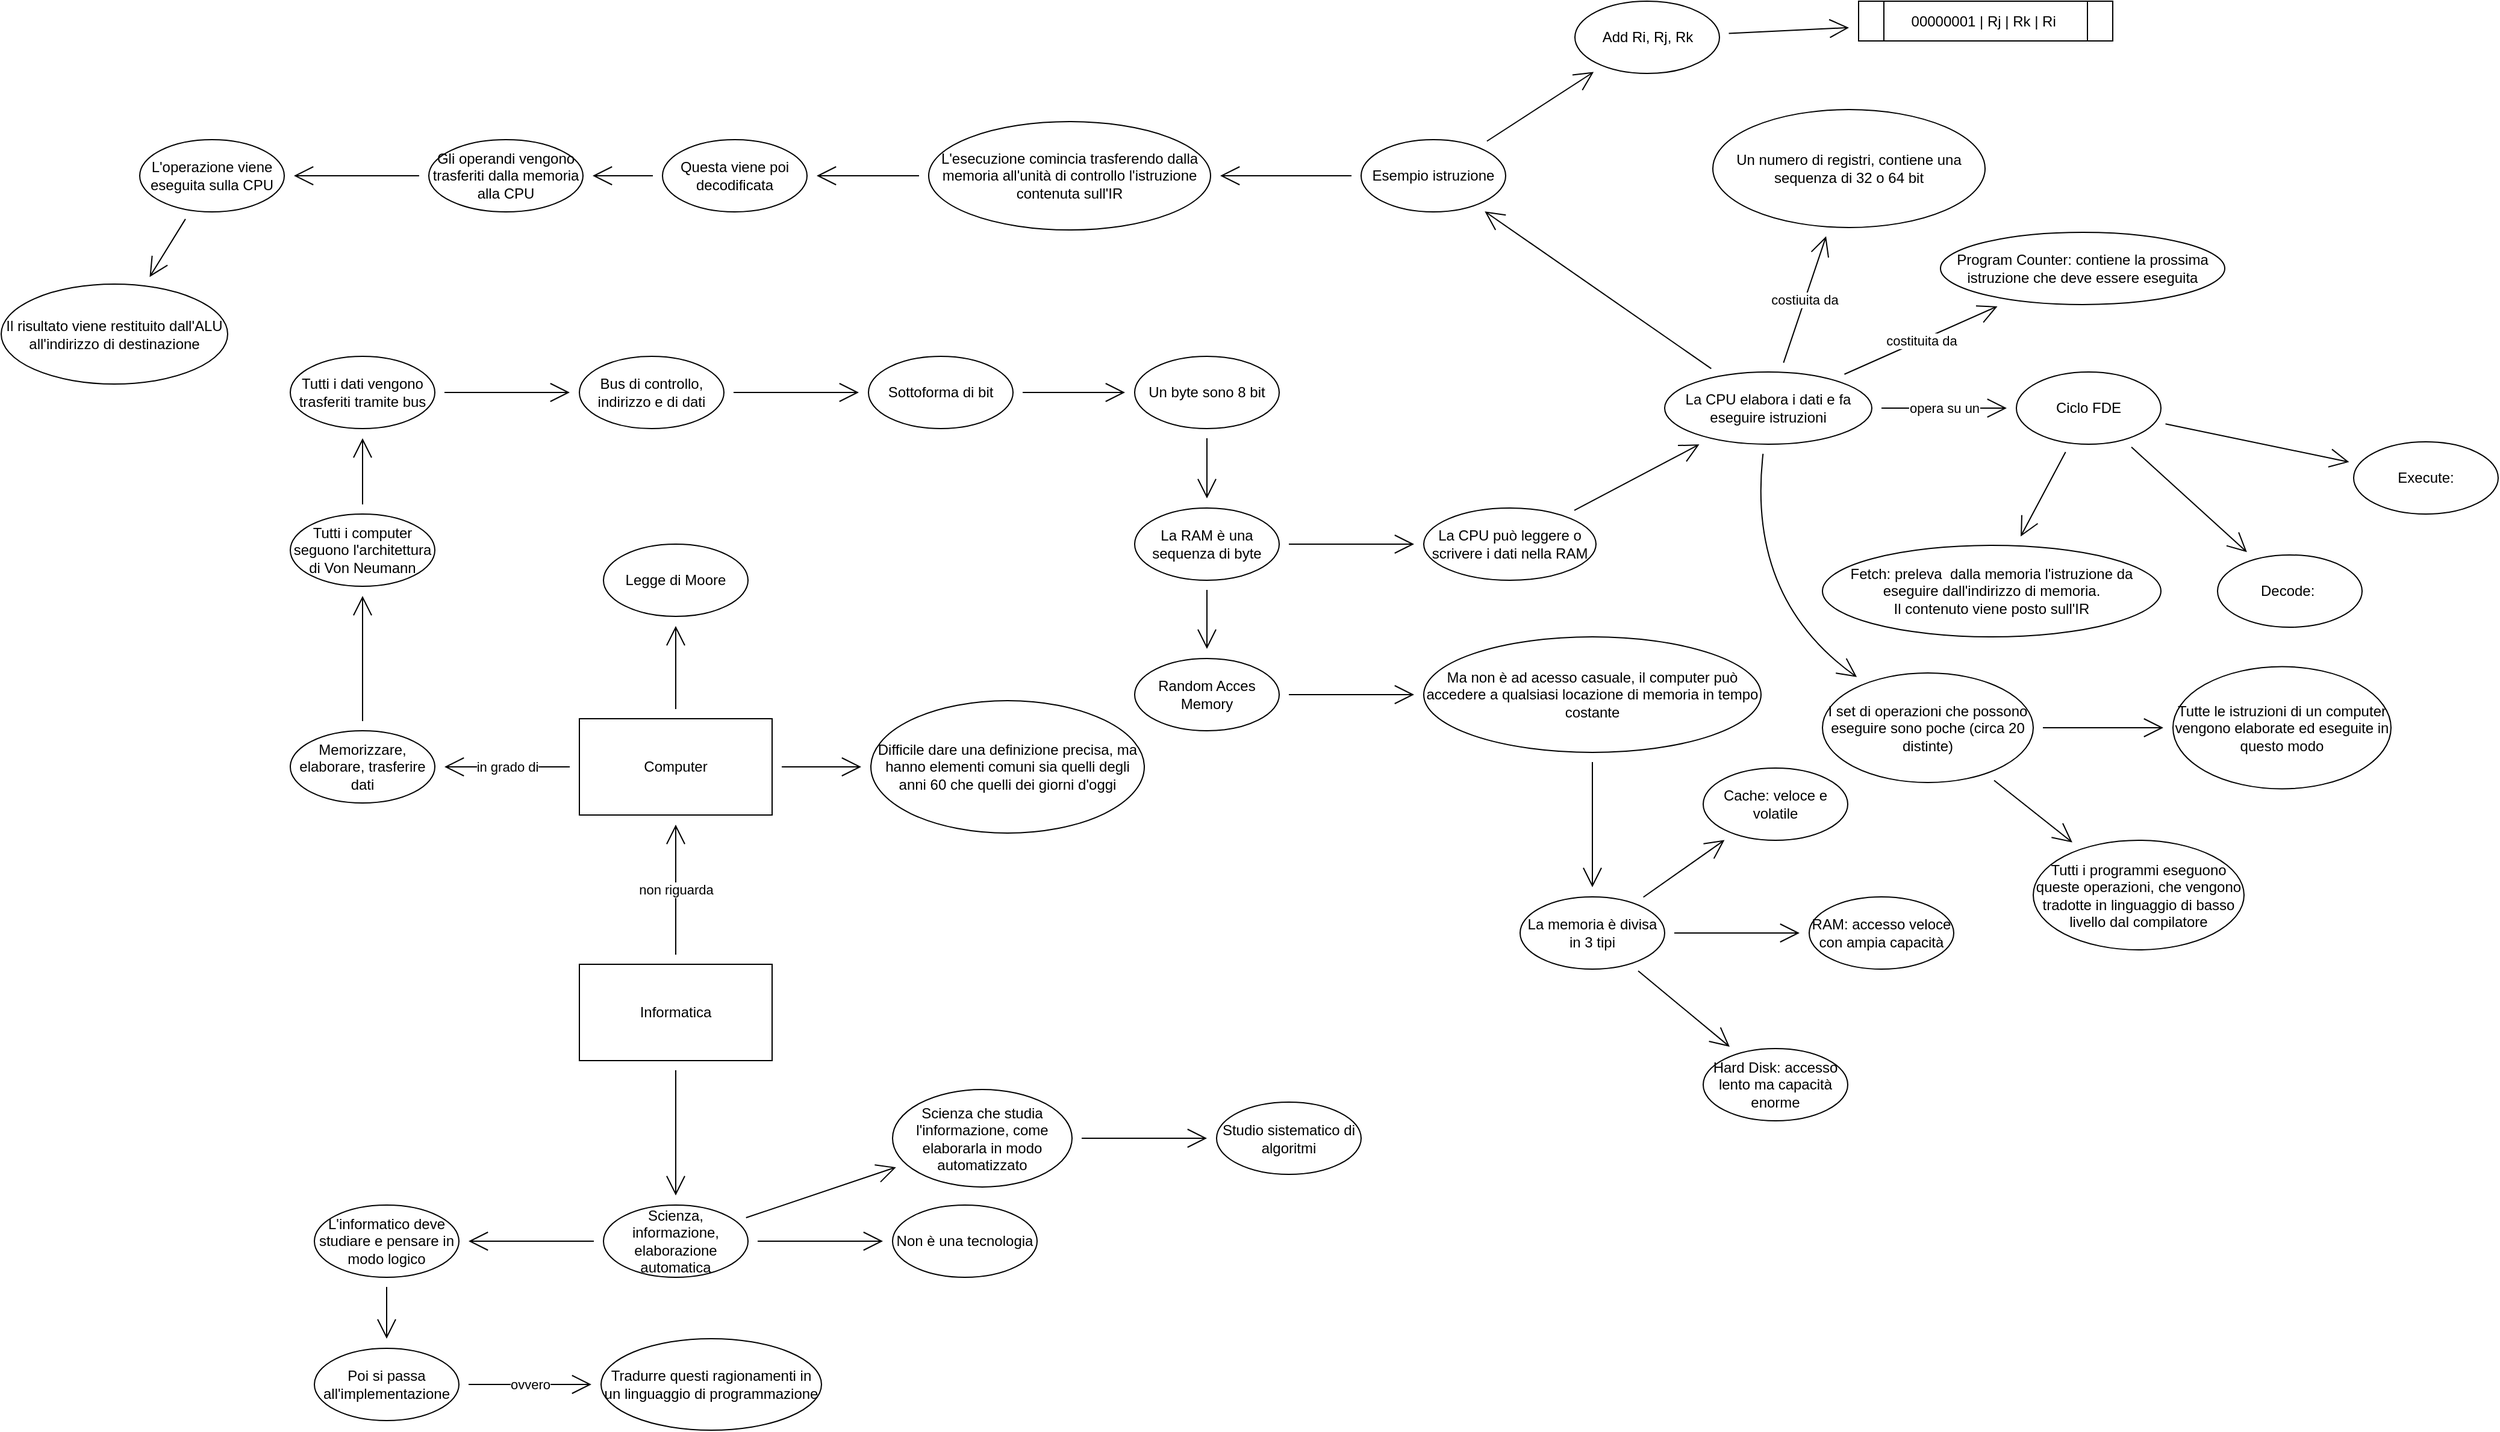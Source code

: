 <mxfile version="20.3.0" type="device" pages="2"><diagram id="AUMriR2R9uj-vK0On1Da" name="Basi dell'informatica"><mxGraphModel dx="1646" dy="1416" grid="0" gridSize="10" guides="1" tooltips="1" connect="1" arrows="1" fold="1" page="0" pageScale="1" pageWidth="827" pageHeight="1169" math="0" shadow="0"><root><mxCell id="0"/><mxCell id="1" parent="0"/><mxCell id="Qyqp8iZi6huQtH6q3xsp-3" value="" style="edgeStyle=none;curved=1;rounded=0;orthogonalLoop=1;jettySize=auto;html=1;endArrow=open;startSize=14;endSize=14;sourcePerimeterSpacing=8;targetPerimeterSpacing=8;" parent="1" source="Qyqp8iZi6huQtH6q3xsp-1" target="Qyqp8iZi6huQtH6q3xsp-2" edge="1"><mxGeometry relative="1" as="geometry"/></mxCell><mxCell id="Qyqp8iZi6huQtH6q3xsp-17" value="non riguarda" style="edgeStyle=none;curved=1;rounded=0;orthogonalLoop=1;jettySize=auto;html=1;endArrow=open;startSize=14;endSize=14;sourcePerimeterSpacing=8;targetPerimeterSpacing=8;" parent="1" source="Qyqp8iZi6huQtH6q3xsp-1" target="Qyqp8iZi6huQtH6q3xsp-12" edge="1"><mxGeometry relative="1" as="geometry"/></mxCell><mxCell id="Qyqp8iZi6huQtH6q3xsp-1" value="Informatica" style="rounded=0;whiteSpace=wrap;html=1;hachureGap=4;" parent="1" vertex="1"><mxGeometry x="110" y="219" width="160" height="80" as="geometry"/></mxCell><mxCell id="Qyqp8iZi6huQtH6q3xsp-5" value="" style="edgeStyle=none;curved=1;rounded=0;orthogonalLoop=1;jettySize=auto;html=1;endArrow=open;startSize=14;endSize=14;sourcePerimeterSpacing=8;targetPerimeterSpacing=8;" parent="1" source="Qyqp8iZi6huQtH6q3xsp-2" target="Qyqp8iZi6huQtH6q3xsp-4" edge="1"><mxGeometry relative="1" as="geometry"/></mxCell><mxCell id="Qyqp8iZi6huQtH6q3xsp-7" value="" style="edgeStyle=none;curved=1;rounded=0;orthogonalLoop=1;jettySize=auto;html=1;endArrow=open;startSize=14;endSize=14;sourcePerimeterSpacing=8;targetPerimeterSpacing=8;" parent="1" source="Qyqp8iZi6huQtH6q3xsp-2" target="Qyqp8iZi6huQtH6q3xsp-6" edge="1"><mxGeometry relative="1" as="geometry"/></mxCell><mxCell id="Qyqp8iZi6huQtH6q3xsp-19" value="" style="edgeStyle=none;curved=1;rounded=0;orthogonalLoop=1;jettySize=auto;html=1;endArrow=open;startSize=14;endSize=14;sourcePerimeterSpacing=8;targetPerimeterSpacing=8;" parent="1" source="Qyqp8iZi6huQtH6q3xsp-2" target="Qyqp8iZi6huQtH6q3xsp-18" edge="1"><mxGeometry relative="1" as="geometry"/></mxCell><mxCell id="Qyqp8iZi6huQtH6q3xsp-2" value="Scienza, informazione, elaborazione automatica" style="ellipse;whiteSpace=wrap;html=1;hachureGap=4;" parent="1" vertex="1"><mxGeometry x="130" y="419" width="120" height="60" as="geometry"/></mxCell><mxCell id="Qyqp8iZi6huQtH6q3xsp-4" value="Non è una tecnologia" style="ellipse;whiteSpace=wrap;html=1;hachureGap=4;" parent="1" vertex="1"><mxGeometry x="370" y="419" width="120" height="60" as="geometry"/></mxCell><mxCell id="Qyqp8iZi6huQtH6q3xsp-9" value="" style="edgeStyle=none;curved=1;rounded=0;orthogonalLoop=1;jettySize=auto;html=1;endArrow=open;startSize=14;endSize=14;sourcePerimeterSpacing=8;targetPerimeterSpacing=8;" parent="1" source="Qyqp8iZi6huQtH6q3xsp-6" target="Qyqp8iZi6huQtH6q3xsp-8" edge="1"><mxGeometry relative="1" as="geometry"/></mxCell><mxCell id="Qyqp8iZi6huQtH6q3xsp-6" value="Scienza che studia l'informazione, come elaborarla in modo automatizzato" style="ellipse;whiteSpace=wrap;html=1;hachureGap=4;" parent="1" vertex="1"><mxGeometry x="370" y="323" width="149" height="81" as="geometry"/></mxCell><mxCell id="Qyqp8iZi6huQtH6q3xsp-8" value="Studio sistematico di algoritmi" style="ellipse;whiteSpace=wrap;html=1;hachureGap=4;" parent="1" vertex="1"><mxGeometry x="639" y="333.5" width="120" height="60" as="geometry"/></mxCell><mxCell id="Qyqp8iZi6huQtH6q3xsp-14" value="" style="edgeStyle=none;curved=1;rounded=0;orthogonalLoop=1;jettySize=auto;html=1;endArrow=open;startSize=14;endSize=14;sourcePerimeterSpacing=8;targetPerimeterSpacing=8;" parent="1" source="Qyqp8iZi6huQtH6q3xsp-12" target="Qyqp8iZi6huQtH6q3xsp-13" edge="1"><mxGeometry relative="1" as="geometry"/></mxCell><mxCell id="Qyqp8iZi6huQtH6q3xsp-16" value="" style="edgeStyle=none;curved=1;rounded=0;orthogonalLoop=1;jettySize=auto;html=1;endArrow=open;startSize=14;endSize=14;sourcePerimeterSpacing=8;targetPerimeterSpacing=8;" parent="1" source="Qyqp8iZi6huQtH6q3xsp-12" target="Qyqp8iZi6huQtH6q3xsp-15" edge="1"><mxGeometry relative="1" as="geometry"/></mxCell><mxCell id="Qyqp8iZi6huQtH6q3xsp-29" value="in grado di" style="edgeStyle=none;curved=1;rounded=0;orthogonalLoop=1;jettySize=auto;html=1;endArrow=open;startSize=14;endSize=14;sourcePerimeterSpacing=8;targetPerimeterSpacing=8;" parent="1" source="Qyqp8iZi6huQtH6q3xsp-12" target="Qyqp8iZi6huQtH6q3xsp-28" edge="1"><mxGeometry relative="1" as="geometry"/></mxCell><mxCell id="Qyqp8iZi6huQtH6q3xsp-12" value="Computer" style="rounded=0;whiteSpace=wrap;html=1;hachureGap=4;" parent="1" vertex="1"><mxGeometry x="110" y="15" width="160" height="80" as="geometry"/></mxCell><mxCell id="Qyqp8iZi6huQtH6q3xsp-13" value="Legge di Moore" style="ellipse;whiteSpace=wrap;html=1;hachureGap=4;" parent="1" vertex="1"><mxGeometry x="130" y="-130" width="120" height="60" as="geometry"/></mxCell><mxCell id="Qyqp8iZi6huQtH6q3xsp-15" value="Difficile dare una definizione precisa, ma hanno elementi comuni sia quelli degli anni 60 che quelli dei giorni d'oggi" style="ellipse;whiteSpace=wrap;html=1;hachureGap=4;" parent="1" vertex="1"><mxGeometry x="352" width="227" height="110" as="geometry"/></mxCell><mxCell id="Qyqp8iZi6huQtH6q3xsp-21" value="" style="edgeStyle=none;curved=1;rounded=0;orthogonalLoop=1;jettySize=auto;html=1;endArrow=open;startSize=14;endSize=14;sourcePerimeterSpacing=8;targetPerimeterSpacing=8;" parent="1" source="Qyqp8iZi6huQtH6q3xsp-18" target="Qyqp8iZi6huQtH6q3xsp-20" edge="1"><mxGeometry relative="1" as="geometry"/></mxCell><mxCell id="Qyqp8iZi6huQtH6q3xsp-18" value="L'informatico deve studiare e pensare in modo logico" style="ellipse;whiteSpace=wrap;html=1;hachureGap=4;" parent="1" vertex="1"><mxGeometry x="-110" y="419" width="120" height="60" as="geometry"/></mxCell><mxCell id="Qyqp8iZi6huQtH6q3xsp-23" value="ovvero" style="edgeStyle=none;curved=1;rounded=0;orthogonalLoop=1;jettySize=auto;html=1;endArrow=open;startSize=14;endSize=14;sourcePerimeterSpacing=8;targetPerimeterSpacing=8;" parent="1" source="Qyqp8iZi6huQtH6q3xsp-20" target="Qyqp8iZi6huQtH6q3xsp-22" edge="1"><mxGeometry relative="1" as="geometry"/></mxCell><mxCell id="Qyqp8iZi6huQtH6q3xsp-20" value="Poi si passa all'implementazione" style="ellipse;whiteSpace=wrap;html=1;hachureGap=4;" parent="1" vertex="1"><mxGeometry x="-110" y="538" width="120" height="60" as="geometry"/></mxCell><mxCell id="Qyqp8iZi6huQtH6q3xsp-22" value="Tradurre questi ragionamenti in un linguaggio di programmazione" style="ellipse;whiteSpace=wrap;html=1;hachureGap=4;" parent="1" vertex="1"><mxGeometry x="128" y="530" width="183" height="76" as="geometry"/></mxCell><mxCell id="Qyqp8iZi6huQtH6q3xsp-33" value="" style="edgeStyle=none;curved=1;rounded=0;orthogonalLoop=1;jettySize=auto;html=1;endArrow=open;startSize=14;endSize=14;sourcePerimeterSpacing=8;targetPerimeterSpacing=8;" parent="1" source="Qyqp8iZi6huQtH6q3xsp-28" target="Qyqp8iZi6huQtH6q3xsp-32" edge="1"><mxGeometry relative="1" as="geometry"/></mxCell><mxCell id="Qyqp8iZi6huQtH6q3xsp-28" value="Memorizzare, elaborare, trasferire dati" style="ellipse;whiteSpace=wrap;html=1;hachureGap=4;" parent="1" vertex="1"><mxGeometry x="-130" y="25" width="120" height="60" as="geometry"/></mxCell><mxCell id="Qyqp8iZi6huQtH6q3xsp-38" value="" style="edgeStyle=none;curved=1;rounded=0;orthogonalLoop=1;jettySize=auto;html=1;endArrow=open;startSize=14;endSize=14;sourcePerimeterSpacing=8;targetPerimeterSpacing=8;" parent="1" source="Qyqp8iZi6huQtH6q3xsp-32" target="Qyqp8iZi6huQtH6q3xsp-37" edge="1"><mxGeometry relative="1" as="geometry"/></mxCell><mxCell id="Qyqp8iZi6huQtH6q3xsp-32" value="Tutti i computer seguono l'architettura di Von Neumann" style="ellipse;whiteSpace=wrap;html=1;hachureGap=4;" parent="1" vertex="1"><mxGeometry x="-130" y="-155" width="120" height="60" as="geometry"/></mxCell><mxCell id="Qyqp8iZi6huQtH6q3xsp-40" value="" style="edgeStyle=none;curved=1;rounded=0;orthogonalLoop=1;jettySize=auto;html=1;endArrow=open;startSize=14;endSize=14;sourcePerimeterSpacing=8;targetPerimeterSpacing=8;" parent="1" source="Qyqp8iZi6huQtH6q3xsp-37" target="Qyqp8iZi6huQtH6q3xsp-39" edge="1"><mxGeometry relative="1" as="geometry"/></mxCell><mxCell id="Qyqp8iZi6huQtH6q3xsp-37" value="Tutti i dati vengono trasferiti tramite bus" style="ellipse;whiteSpace=wrap;html=1;hachureGap=4;" parent="1" vertex="1"><mxGeometry x="-130" y="-286" width="120" height="60" as="geometry"/></mxCell><mxCell id="xytEGKl0jeLBERZQq96f-2" value="" style="edgeStyle=none;curved=1;rounded=0;orthogonalLoop=1;jettySize=auto;html=1;endArrow=open;startSize=14;endSize=14;sourcePerimeterSpacing=8;targetPerimeterSpacing=8;" parent="1" source="Qyqp8iZi6huQtH6q3xsp-39" target="xytEGKl0jeLBERZQq96f-1" edge="1"><mxGeometry relative="1" as="geometry"/></mxCell><mxCell id="Qyqp8iZi6huQtH6q3xsp-39" value="Bus di controllo, indirizzo e di dati" style="ellipse;whiteSpace=wrap;html=1;hachureGap=4;" parent="1" vertex="1"><mxGeometry x="110" y="-286" width="120" height="60" as="geometry"/></mxCell><mxCell id="xytEGKl0jeLBERZQq96f-4" value="" style="edgeStyle=none;curved=1;rounded=0;orthogonalLoop=1;jettySize=auto;html=1;endArrow=open;startSize=14;endSize=14;sourcePerimeterSpacing=8;targetPerimeterSpacing=8;" parent="1" source="xytEGKl0jeLBERZQq96f-1" target="xytEGKl0jeLBERZQq96f-3" edge="1"><mxGeometry relative="1" as="geometry"/></mxCell><mxCell id="xytEGKl0jeLBERZQq96f-1" value="Sottoforma di bit" style="ellipse;whiteSpace=wrap;html=1;hachureGap=4;" parent="1" vertex="1"><mxGeometry x="350" y="-286" width="120" height="60" as="geometry"/></mxCell><mxCell id="xytEGKl0jeLBERZQq96f-7" value="" style="edgeStyle=none;curved=1;rounded=0;orthogonalLoop=1;jettySize=auto;html=1;endArrow=open;startSize=14;endSize=14;sourcePerimeterSpacing=8;targetPerimeterSpacing=8;" parent="1" source="xytEGKl0jeLBERZQq96f-3" target="xytEGKl0jeLBERZQq96f-6" edge="1"><mxGeometry relative="1" as="geometry"/></mxCell><mxCell id="xytEGKl0jeLBERZQq96f-3" value="Un byte sono 8 bit" style="ellipse;whiteSpace=wrap;html=1;hachureGap=4;" parent="1" vertex="1"><mxGeometry x="571" y="-286" width="120" height="60" as="geometry"/></mxCell><mxCell id="xytEGKl0jeLBERZQq96f-9" value="" style="edgeStyle=none;curved=1;rounded=0;orthogonalLoop=1;jettySize=auto;html=1;endArrow=open;startSize=14;endSize=14;sourcePerimeterSpacing=8;targetPerimeterSpacing=8;" parent="1" source="xytEGKl0jeLBERZQq96f-6" target="xytEGKl0jeLBERZQq96f-8" edge="1"><mxGeometry relative="1" as="geometry"/></mxCell><mxCell id="xytEGKl0jeLBERZQq96f-11" value="" style="edgeStyle=none;curved=1;rounded=0;orthogonalLoop=1;jettySize=auto;html=1;endArrow=open;startSize=14;endSize=14;sourcePerimeterSpacing=8;targetPerimeterSpacing=8;" parent="1" source="xytEGKl0jeLBERZQq96f-6" target="xytEGKl0jeLBERZQq96f-10" edge="1"><mxGeometry relative="1" as="geometry"/></mxCell><mxCell id="xytEGKl0jeLBERZQq96f-6" value="La RAM è una sequenza di byte" style="ellipse;whiteSpace=wrap;html=1;hachureGap=4;" parent="1" vertex="1"><mxGeometry x="571" y="-160" width="120" height="60" as="geometry"/></mxCell><mxCell id="xytEGKl0jeLBERZQq96f-23" value="" style="edgeStyle=none;curved=1;rounded=0;orthogonalLoop=1;jettySize=auto;html=1;endArrow=open;startSize=14;endSize=14;sourcePerimeterSpacing=8;targetPerimeterSpacing=8;" parent="1" source="xytEGKl0jeLBERZQq96f-8" target="xytEGKl0jeLBERZQq96f-22" edge="1"><mxGeometry relative="1" as="geometry"/></mxCell><mxCell id="xytEGKl0jeLBERZQq96f-8" value="La CPU può leggere o scrivere i dati nella RAM" style="ellipse;whiteSpace=wrap;html=1;hachureGap=4;" parent="1" vertex="1"><mxGeometry x="811" y="-160" width="143" height="60" as="geometry"/></mxCell><mxCell id="xytEGKl0jeLBERZQq96f-13" value="" style="edgeStyle=none;curved=1;rounded=0;orthogonalLoop=1;jettySize=auto;html=1;endArrow=open;startSize=14;endSize=14;sourcePerimeterSpacing=8;targetPerimeterSpacing=8;" parent="1" source="xytEGKl0jeLBERZQq96f-10" target="xytEGKl0jeLBERZQq96f-12" edge="1"><mxGeometry relative="1" as="geometry"/></mxCell><mxCell id="xytEGKl0jeLBERZQq96f-10" value="Random Acces Memory" style="ellipse;whiteSpace=wrap;html=1;hachureGap=4;" parent="1" vertex="1"><mxGeometry x="571" y="-35" width="120" height="60" as="geometry"/></mxCell><mxCell id="xytEGKl0jeLBERZQq96f-15" value="" style="edgeStyle=none;curved=1;rounded=0;orthogonalLoop=1;jettySize=auto;html=1;endArrow=open;startSize=14;endSize=14;sourcePerimeterSpacing=8;targetPerimeterSpacing=8;" parent="1" source="xytEGKl0jeLBERZQq96f-12" target="xytEGKl0jeLBERZQq96f-14" edge="1"><mxGeometry relative="1" as="geometry"/></mxCell><mxCell id="xytEGKl0jeLBERZQq96f-12" value="Ma non è ad acesso casuale, il computer può accedere a qualsiasi locazione di memoria in tempo costante" style="ellipse;whiteSpace=wrap;html=1;hachureGap=4;" parent="1" vertex="1"><mxGeometry x="811" y="-53" width="280" height="96" as="geometry"/></mxCell><mxCell id="xytEGKl0jeLBERZQq96f-17" value="" style="edgeStyle=none;curved=1;rounded=0;orthogonalLoop=1;jettySize=auto;html=1;endArrow=open;startSize=14;endSize=14;sourcePerimeterSpacing=8;targetPerimeterSpacing=8;" parent="1" source="xytEGKl0jeLBERZQq96f-14" target="xytEGKl0jeLBERZQq96f-16" edge="1"><mxGeometry relative="1" as="geometry"/></mxCell><mxCell id="xytEGKl0jeLBERZQq96f-19" value="" style="edgeStyle=none;curved=1;rounded=0;orthogonalLoop=1;jettySize=auto;html=1;endArrow=open;startSize=14;endSize=14;sourcePerimeterSpacing=8;targetPerimeterSpacing=8;" parent="1" source="xytEGKl0jeLBERZQq96f-14" target="xytEGKl0jeLBERZQq96f-18" edge="1"><mxGeometry relative="1" as="geometry"/></mxCell><mxCell id="xytEGKl0jeLBERZQq96f-21" value="" style="edgeStyle=none;curved=1;rounded=0;orthogonalLoop=1;jettySize=auto;html=1;endArrow=open;startSize=14;endSize=14;sourcePerimeterSpacing=8;targetPerimeterSpacing=8;" parent="1" source="xytEGKl0jeLBERZQq96f-14" target="xytEGKl0jeLBERZQq96f-20" edge="1"><mxGeometry relative="1" as="geometry"/></mxCell><mxCell id="xytEGKl0jeLBERZQq96f-14" value="La memoria è divisa in 3 tipi" style="ellipse;whiteSpace=wrap;html=1;hachureGap=4;" parent="1" vertex="1"><mxGeometry x="891" y="163" width="120" height="60" as="geometry"/></mxCell><mxCell id="xytEGKl0jeLBERZQq96f-16" value="Cache: veloce e volatile" style="ellipse;whiteSpace=wrap;html=1;hachureGap=4;" parent="1" vertex="1"><mxGeometry x="1043" y="56" width="120" height="60" as="geometry"/></mxCell><mxCell id="xytEGKl0jeLBERZQq96f-18" value="RAM: accesso veloce con ampia capacità" style="ellipse;whiteSpace=wrap;html=1;hachureGap=4;" parent="1" vertex="1"><mxGeometry x="1131" y="163" width="120" height="60" as="geometry"/></mxCell><mxCell id="xytEGKl0jeLBERZQq96f-20" value="Hard Disk: accesso lento ma capacità enorme" style="ellipse;whiteSpace=wrap;html=1;hachureGap=4;" parent="1" vertex="1"><mxGeometry x="1043" y="289" width="120" height="60" as="geometry"/></mxCell><mxCell id="xytEGKl0jeLBERZQq96f-25" value="costiuita da" style="edgeStyle=none;curved=1;rounded=0;orthogonalLoop=1;jettySize=auto;html=1;endArrow=open;startSize=14;endSize=14;sourcePerimeterSpacing=8;targetPerimeterSpacing=8;" parent="1" source="xytEGKl0jeLBERZQq96f-22" target="xytEGKl0jeLBERZQq96f-24" edge="1"><mxGeometry relative="1" as="geometry"/></mxCell><mxCell id="xytEGKl0jeLBERZQq96f-27" value="costituita da" style="edgeStyle=none;curved=1;rounded=0;orthogonalLoop=1;jettySize=auto;html=1;endArrow=open;startSize=14;endSize=14;sourcePerimeterSpacing=8;targetPerimeterSpacing=8;" parent="1" source="xytEGKl0jeLBERZQq96f-22" target="xytEGKl0jeLBERZQq96f-26" edge="1"><mxGeometry relative="1" as="geometry"/></mxCell><mxCell id="xytEGKl0jeLBERZQq96f-29" value="opera su un" style="edgeStyle=none;curved=1;rounded=0;orthogonalLoop=1;jettySize=auto;html=1;endArrow=open;startSize=14;endSize=14;sourcePerimeterSpacing=8;targetPerimeterSpacing=8;" parent="1" source="xytEGKl0jeLBERZQq96f-22" target="xytEGKl0jeLBERZQq96f-28" edge="1"><mxGeometry relative="1" as="geometry"/></mxCell><mxCell id="xytEGKl0jeLBERZQq96f-37" value="" style="edgeStyle=none;curved=1;rounded=0;orthogonalLoop=1;jettySize=auto;html=1;endArrow=open;startSize=14;endSize=14;sourcePerimeterSpacing=8;targetPerimeterSpacing=8;" parent="1" source="xytEGKl0jeLBERZQq96f-22" target="xytEGKl0jeLBERZQq96f-36" edge="1"><mxGeometry relative="1" as="geometry"/></mxCell><mxCell id="xytEGKl0jeLBERZQq96f-53" value="" style="edgeStyle=none;curved=1;rounded=0;orthogonalLoop=1;jettySize=auto;html=1;endArrow=open;startSize=14;endSize=14;sourcePerimeterSpacing=8;targetPerimeterSpacing=8;" parent="1" source="xytEGKl0jeLBERZQq96f-22" target="xytEGKl0jeLBERZQq96f-52" edge="1"><mxGeometry relative="1" as="geometry"><Array as="points"><mxPoint x="1079" y="-85"/></Array></mxGeometry></mxCell><mxCell id="xytEGKl0jeLBERZQq96f-22" value="La CPU elabora i dati e fa eseguire istruzioni" style="ellipse;whiteSpace=wrap;html=1;hachureGap=4;" parent="1" vertex="1"><mxGeometry x="1011" y="-273" width="172" height="60" as="geometry"/></mxCell><mxCell id="xytEGKl0jeLBERZQq96f-24" value="Un numero di registri, contiene una sequenza di 32 o 64 bit" style="ellipse;whiteSpace=wrap;html=1;hachureGap=4;" parent="1" vertex="1"><mxGeometry x="1051" y="-491" width="226" height="98" as="geometry"/></mxCell><mxCell id="xytEGKl0jeLBERZQq96f-26" value="Program Counter: contiene la prossima istruzione che deve essere eseguita" style="ellipse;whiteSpace=wrap;html=1;hachureGap=4;" parent="1" vertex="1"><mxGeometry x="1240" y="-389" width="236" height="60" as="geometry"/></mxCell><mxCell id="xytEGKl0jeLBERZQq96f-31" value="" style="edgeStyle=none;curved=1;rounded=0;orthogonalLoop=1;jettySize=auto;html=1;endArrow=open;startSize=14;endSize=14;sourcePerimeterSpacing=8;targetPerimeterSpacing=8;" parent="1" source="xytEGKl0jeLBERZQq96f-28" target="xytEGKl0jeLBERZQq96f-30" edge="1"><mxGeometry relative="1" as="geometry"/></mxCell><mxCell id="xytEGKl0jeLBERZQq96f-33" value="" style="edgeStyle=none;curved=1;rounded=0;orthogonalLoop=1;jettySize=auto;html=1;endArrow=open;startSize=14;endSize=14;sourcePerimeterSpacing=8;targetPerimeterSpacing=8;" parent="1" source="xytEGKl0jeLBERZQq96f-28" target="xytEGKl0jeLBERZQq96f-32" edge="1"><mxGeometry relative="1" as="geometry"/></mxCell><mxCell id="xytEGKl0jeLBERZQq96f-35" value="" style="edgeStyle=none;curved=1;rounded=0;orthogonalLoop=1;jettySize=auto;html=1;endArrow=open;startSize=14;endSize=14;sourcePerimeterSpacing=8;targetPerimeterSpacing=8;" parent="1" source="xytEGKl0jeLBERZQq96f-28" target="xytEGKl0jeLBERZQq96f-34" edge="1"><mxGeometry relative="1" as="geometry"/></mxCell><mxCell id="xytEGKl0jeLBERZQq96f-28" value="Ciclo FDE" style="ellipse;whiteSpace=wrap;html=1;hachureGap=4;" parent="1" vertex="1"><mxGeometry x="1303" y="-273" width="120" height="60" as="geometry"/></mxCell><mxCell id="xytEGKl0jeLBERZQq96f-30" value="Fetch: preleva&amp;nbsp; dalla memoria l'istruzione da eseguire dall'indirizzo di memoria.&lt;br&gt;Il contenuto viene posto sull'IR" style="ellipse;whiteSpace=wrap;html=1;hachureGap=4;" parent="1" vertex="1"><mxGeometry x="1142" y="-129" width="281" height="76" as="geometry"/></mxCell><mxCell id="xytEGKl0jeLBERZQq96f-32" value="Decode:&amp;nbsp;" style="ellipse;whiteSpace=wrap;html=1;hachureGap=4;" parent="1" vertex="1"><mxGeometry x="1470" y="-121" width="120" height="60" as="geometry"/></mxCell><mxCell id="xytEGKl0jeLBERZQq96f-34" value="Execute:" style="ellipse;whiteSpace=wrap;html=1;hachureGap=4;" parent="1" vertex="1"><mxGeometry x="1583" y="-215" width="120" height="60" as="geometry"/></mxCell><mxCell id="xytEGKl0jeLBERZQq96f-39" value="" style="edgeStyle=none;curved=1;rounded=0;orthogonalLoop=1;jettySize=auto;html=1;endArrow=open;startSize=14;endSize=14;sourcePerimeterSpacing=8;targetPerimeterSpacing=8;" parent="1" source="xytEGKl0jeLBERZQq96f-36" target="xytEGKl0jeLBERZQq96f-38" edge="1"><mxGeometry relative="1" as="geometry"/></mxCell><mxCell id="xytEGKl0jeLBERZQq96f-43" value="" style="edgeStyle=none;curved=1;rounded=0;orthogonalLoop=1;jettySize=auto;html=1;endArrow=open;startSize=14;endSize=14;sourcePerimeterSpacing=8;targetPerimeterSpacing=8;" parent="1" source="xytEGKl0jeLBERZQq96f-36" target="xytEGKl0jeLBERZQq96f-42" edge="1"><mxGeometry relative="1" as="geometry"/></mxCell><mxCell id="xytEGKl0jeLBERZQq96f-36" value="Esempio istruzione" style="ellipse;whiteSpace=wrap;html=1;hachureGap=4;" parent="1" vertex="1"><mxGeometry x="759" y="-466" width="120" height="60" as="geometry"/></mxCell><mxCell id="xytEGKl0jeLBERZQq96f-41" value="" style="edgeStyle=none;curved=1;rounded=0;orthogonalLoop=1;jettySize=auto;html=1;endArrow=open;startSize=14;endSize=14;sourcePerimeterSpacing=8;targetPerimeterSpacing=8;" parent="1" source="xytEGKl0jeLBERZQq96f-38" target="xytEGKl0jeLBERZQq96f-40" edge="1"><mxGeometry relative="1" as="geometry"/></mxCell><mxCell id="xytEGKl0jeLBERZQq96f-38" value="Add Ri, Rj, Rk" style="ellipse;whiteSpace=wrap;html=1;hachureGap=4;" parent="1" vertex="1"><mxGeometry x="936.5" y="-581" width="120" height="60" as="geometry"/></mxCell><mxCell id="xytEGKl0jeLBERZQq96f-40" value="00000001 | Rj | Rk | Ri&amp;nbsp;" style="shape=process;whiteSpace=wrap;html=1;backgroundOutline=1;hachureGap=4;" parent="1" vertex="1"><mxGeometry x="1172" y="-581" width="211" height="33" as="geometry"/></mxCell><mxCell id="xytEGKl0jeLBERZQq96f-45" value="" style="edgeStyle=none;curved=1;rounded=0;orthogonalLoop=1;jettySize=auto;html=1;endArrow=open;startSize=14;endSize=14;sourcePerimeterSpacing=8;targetPerimeterSpacing=8;" parent="1" source="xytEGKl0jeLBERZQq96f-42" target="xytEGKl0jeLBERZQq96f-44" edge="1"><mxGeometry relative="1" as="geometry"/></mxCell><mxCell id="xytEGKl0jeLBERZQq96f-42" value="L'esecuzione comincia trasferendo dalla memoria all'unità di controllo l'istruzione contenuta sull'IR" style="ellipse;whiteSpace=wrap;html=1;hachureGap=4;" parent="1" vertex="1"><mxGeometry x="400" y="-481" width="234" height="90" as="geometry"/></mxCell><mxCell id="xytEGKl0jeLBERZQq96f-47" value="" style="edgeStyle=none;curved=1;rounded=0;orthogonalLoop=1;jettySize=auto;html=1;endArrow=open;startSize=14;endSize=14;sourcePerimeterSpacing=8;targetPerimeterSpacing=8;" parent="1" source="xytEGKl0jeLBERZQq96f-44" target="xytEGKl0jeLBERZQq96f-46" edge="1"><mxGeometry relative="1" as="geometry"/></mxCell><mxCell id="xytEGKl0jeLBERZQq96f-44" value="Questa viene poi decodificata" style="ellipse;whiteSpace=wrap;html=1;hachureGap=4;" parent="1" vertex="1"><mxGeometry x="179" y="-466" width="120" height="60" as="geometry"/></mxCell><mxCell id="xytEGKl0jeLBERZQq96f-49" value="" style="edgeStyle=none;curved=1;rounded=0;orthogonalLoop=1;jettySize=auto;html=1;endArrow=open;startSize=14;endSize=14;sourcePerimeterSpacing=8;targetPerimeterSpacing=8;" parent="1" source="xytEGKl0jeLBERZQq96f-46" target="xytEGKl0jeLBERZQq96f-48" edge="1"><mxGeometry relative="1" as="geometry"/></mxCell><mxCell id="xytEGKl0jeLBERZQq96f-46" value="Gli operandi vengono trasferiti dalla memoria alla CPU" style="ellipse;whiteSpace=wrap;html=1;hachureGap=4;" parent="1" vertex="1"><mxGeometry x="-15" y="-466" width="128" height="60" as="geometry"/></mxCell><mxCell id="xytEGKl0jeLBERZQq96f-51" value="" style="edgeStyle=none;curved=1;rounded=0;orthogonalLoop=1;jettySize=auto;html=1;endArrow=open;startSize=14;endSize=14;sourcePerimeterSpacing=8;targetPerimeterSpacing=8;" parent="1" source="xytEGKl0jeLBERZQq96f-48" target="xytEGKl0jeLBERZQq96f-50" edge="1"><mxGeometry relative="1" as="geometry"/></mxCell><mxCell id="xytEGKl0jeLBERZQq96f-48" value="L'operazione viene eseguita sulla CPU" style="ellipse;whiteSpace=wrap;html=1;hachureGap=4;" parent="1" vertex="1"><mxGeometry x="-255" y="-466" width="120" height="60" as="geometry"/></mxCell><mxCell id="xytEGKl0jeLBERZQq96f-50" value="Il risultato viene restituito dall'ALU all'indirizzo di destinazione" style="ellipse;whiteSpace=wrap;html=1;hachureGap=4;" parent="1" vertex="1"><mxGeometry x="-370" y="-346" width="188" height="83" as="geometry"/></mxCell><mxCell id="xytEGKl0jeLBERZQq96f-57" value="" style="edgeStyle=none;curved=1;rounded=0;orthogonalLoop=1;jettySize=auto;html=1;endArrow=open;startSize=14;endSize=14;sourcePerimeterSpacing=8;targetPerimeterSpacing=8;" parent="1" source="xytEGKl0jeLBERZQq96f-52" target="xytEGKl0jeLBERZQq96f-56" edge="1"><mxGeometry relative="1" as="geometry"/></mxCell><mxCell id="xytEGKl0jeLBERZQq96f-63" style="edgeStyle=none;curved=1;rounded=0;orthogonalLoop=1;jettySize=auto;html=1;endArrow=open;startSize=14;endSize=14;sourcePerimeterSpacing=8;targetPerimeterSpacing=8;" parent="1" source="xytEGKl0jeLBERZQq96f-52" target="xytEGKl0jeLBERZQq96f-62" edge="1"><mxGeometry relative="1" as="geometry"/></mxCell><mxCell id="xytEGKl0jeLBERZQq96f-52" value="I set di operazioni che possono eseguire sono poche (circa 20 distinte)" style="ellipse;whiteSpace=wrap;html=1;hachureGap=4;" parent="1" vertex="1"><mxGeometry x="1142" y="-23" width="175" height="91" as="geometry"/></mxCell><mxCell id="xytEGKl0jeLBERZQq96f-56" value="Tutte le istruzioni di un computer vengono elaborate ed eseguite in questo modo" style="ellipse;whiteSpace=wrap;html=1;hachureGap=4;" parent="1" vertex="1"><mxGeometry x="1433" y="-28.25" width="181" height="101.5" as="geometry"/></mxCell><mxCell id="xytEGKl0jeLBERZQq96f-62" value="Tutti i programmi eseguono queste operazioni, che vengono tradotte in linguaggio di basso livello dal compilatore" style="ellipse;whiteSpace=wrap;html=1;hachureGap=4;" parent="1" vertex="1"><mxGeometry x="1317" y="116" width="175" height="91" as="geometry"/></mxCell></root></mxGraphModel></diagram><diagram id="v60iWE1Db8TRfCg-6JqA" name="Rappresentazione dell'informazione"><mxGraphModel dx="1784" dy="1084" grid="0" gridSize="10" guides="1" tooltips="1" connect="1" arrows="1" fold="1" page="0" pageScale="1" pageWidth="827" pageHeight="1169" math="0" shadow="0"><root><mxCell id="0"/><mxCell id="1" parent="0"/><mxCell id="zJcuBtqowv6aKMBFtFdN-1" value="" style="edgeStyle=none;curved=1;rounded=0;orthogonalLoop=1;jettySize=auto;html=1;endArrow=open;startSize=14;endSize=14;sourcePerimeterSpacing=8;targetPerimeterSpacing=8;" parent="1" source="zJcuBtqowv6aKMBFtFdN-2" target="zJcuBtqowv6aKMBFtFdN-5" edge="1"><mxGeometry relative="1" as="geometry"/></mxCell><mxCell id="zJcuBtqowv6aKMBFtFdN-2" value="Rappresentazione dell'informazione" style="rounded=0;whiteSpace=wrap;html=1;hachureGap=4;" parent="1" vertex="1"><mxGeometry x="-56" y="-64" width="160" height="80" as="geometry"/></mxCell><mxCell id="zJcuBtqowv6aKMBFtFdN-3" value="" style="edgeStyle=none;curved=1;rounded=0;orthogonalLoop=1;jettySize=auto;html=1;endArrow=open;startSize=14;endSize=14;sourcePerimeterSpacing=8;targetPerimeterSpacing=8;" parent="1" source="zJcuBtqowv6aKMBFtFdN-5" target="zJcuBtqowv6aKMBFtFdN-6" edge="1"><mxGeometry relative="1" as="geometry"/></mxCell><mxCell id="zJcuBtqowv6aKMBFtFdN-4" value="" style="edgeStyle=none;curved=1;rounded=0;orthogonalLoop=1;jettySize=auto;html=1;endArrow=open;startSize=14;endSize=14;sourcePerimeterSpacing=8;targetPerimeterSpacing=8;" parent="1" source="zJcuBtqowv6aKMBFtFdN-5" target="zJcuBtqowv6aKMBFtFdN-7" edge="1"><mxGeometry relative="1" as="geometry"/></mxCell><mxCell id="zJcuBtqowv6aKMBFtFdN-5" value="Bisogna trovare un modo per comunicare con il processore" style="ellipse;whiteSpace=wrap;html=1;hachureGap=4;" parent="1" vertex="1"><mxGeometry x="219" y="-66.5" width="145" height="85" as="geometry"/></mxCell><mxCell id="zJcuBtqowv6aKMBFtFdN-6" value="In quanto il linguaggio macchina è estremamente difficile da leggere" style="ellipse;whiteSpace=wrap;html=1;hachureGap=4;" parent="1" vertex="1"><mxGeometry x="216.75" y="83" width="149.5" height="60" as="geometry"/></mxCell><mxCell id="ogfVZPp2bxpZ_wCqoSwK-2" value="" style="edgeStyle=none;curved=1;rounded=0;orthogonalLoop=1;jettySize=auto;html=1;endArrow=open;startSize=14;endSize=14;sourcePerimeterSpacing=8;targetPerimeterSpacing=8;" edge="1" parent="1" source="zJcuBtqowv6aKMBFtFdN-7" target="ogfVZPp2bxpZ_wCqoSwK-1"><mxGeometry relative="1" as="geometry"/></mxCell><mxCell id="ogfVZPp2bxpZ_wCqoSwK-12" value="" style="edgeStyle=none;curved=1;rounded=0;orthogonalLoop=1;jettySize=auto;html=1;endArrow=open;startSize=14;endSize=14;sourcePerimeterSpacing=8;targetPerimeterSpacing=8;" edge="1" parent="1" source="zJcuBtqowv6aKMBFtFdN-7" target="ogfVZPp2bxpZ_wCqoSwK-11"><mxGeometry relative="1" as="geometry"/></mxCell><mxCell id="zJcuBtqowv6aKMBFtFdN-7" value="Digitalizzazione dell'informazione (rappresentazione dell'informazione per mezzo di cifre)" style="ellipse;whiteSpace=wrap;html=1;hachureGap=4;" parent="1" vertex="1"><mxGeometry x="489" y="-54" width="263" height="60" as="geometry"/></mxCell><mxCell id="ogfVZPp2bxpZ_wCqoSwK-4" value="PandA" style="edgeStyle=none;curved=1;rounded=0;orthogonalLoop=1;jettySize=auto;html=1;endArrow=open;startSize=14;endSize=14;sourcePerimeterSpacing=8;targetPerimeterSpacing=8;" edge="1" parent="1" source="ogfVZPp2bxpZ_wCqoSwK-1" target="ogfVZPp2bxpZ_wCqoSwK-3"><mxGeometry relative="1" as="geometry"/></mxCell><mxCell id="ogfVZPp2bxpZ_wCqoSwK-1" value="Rappresentazione in base 2,10,16..." style="ellipse;whiteSpace=wrap;html=1;hachureGap=4;" vertex="1" parent="1"><mxGeometry x="560.5" y="126" width="120" height="60" as="geometry"/></mxCell><mxCell id="ogfVZPp2bxpZ_wCqoSwK-6" value="" style="edgeStyle=none;curved=1;rounded=0;orthogonalLoop=1;jettySize=auto;html=1;endArrow=open;startSize=14;endSize=14;sourcePerimeterSpacing=8;targetPerimeterSpacing=8;" edge="1" parent="1" source="ogfVZPp2bxpZ_wCqoSwK-3" target="ogfVZPp2bxpZ_wCqoSwK-5"><mxGeometry relative="1" as="geometry"/></mxCell><mxCell id="ogfVZPp2bxpZ_wCqoSwK-3" value="I computer si basano su segnali accesi e spenti (0 e 1)" style="ellipse;whiteSpace=wrap;html=1;hachureGap=4;" vertex="1" parent="1"><mxGeometry x="800.5" y="126" width="199.5" height="60" as="geometry"/></mxCell><mxCell id="ogfVZPp2bxpZ_wCqoSwK-8" value="" style="edgeStyle=none;curved=1;rounded=0;orthogonalLoop=1;jettySize=auto;html=1;endArrow=open;startSize=14;endSize=14;sourcePerimeterSpacing=8;targetPerimeterSpacing=8;" edge="1" parent="1" source="ogfVZPp2bxpZ_wCqoSwK-5" target="ogfVZPp2bxpZ_wCqoSwK-7"><mxGeometry relative="1" as="geometry"/></mxCell><mxCell id="ogfVZPp2bxpZ_wCqoSwK-5" value="Un bit può essere o 0 o 1" style="ellipse;whiteSpace=wrap;html=1;hachureGap=4;" vertex="1" parent="1"><mxGeometry x="1120" y="126" width="137" height="60" as="geometry"/></mxCell><mxCell id="ogfVZPp2bxpZ_wCqoSwK-10" value="" style="edgeStyle=none;curved=1;rounded=0;orthogonalLoop=1;jettySize=auto;html=1;endArrow=open;startSize=14;endSize=14;sourcePerimeterSpacing=8;targetPerimeterSpacing=8;" edge="1" parent="1" source="ogfVZPp2bxpZ_wCqoSwK-7" target="ogfVZPp2bxpZ_wCqoSwK-9"><mxGeometry relative="1" as="geometry"/></mxCell><mxCell id="ogfVZPp2bxpZ_wCqoSwK-7" value="con n bit posso creare 2^n configurazioni" style="ellipse;whiteSpace=wrap;html=1;hachureGap=4;" vertex="1" parent="1"><mxGeometry x="1377" y="126" width="120" height="60" as="geometry"/></mxCell><mxCell id="ogfVZPp2bxpZ_wCqoSwK-9" value="Ovvero i numeri da 0 a 2^n-1" style="ellipse;whiteSpace=wrap;html=1;hachureGap=4;" vertex="1" parent="1"><mxGeometry x="1377" y="306" width="120" height="60" as="geometry"/></mxCell><mxCell id="ogfVZPp2bxpZ_wCqoSwK-16" value="" style="edgeStyle=none;curved=1;rounded=0;orthogonalLoop=1;jettySize=auto;html=1;endArrow=open;startSize=14;endSize=14;sourcePerimeterSpacing=8;targetPerimeterSpacing=8;" edge="1" parent="1" source="ogfVZPp2bxpZ_wCqoSwK-11" target="ogfVZPp2bxpZ_wCqoSwK-15"><mxGeometry relative="1" as="geometry"/></mxCell><mxCell id="ogfVZPp2bxpZ_wCqoSwK-11" value="Per i caratteri inizialmente si usava ASCII a 7 bit" style="ellipse;whiteSpace=wrap;html=1;hachureGap=4;" vertex="1" parent="1"><mxGeometry x="872" y="-54" width="120" height="60" as="geometry"/></mxCell><mxCell id="ogfVZPp2bxpZ_wCqoSwK-15" value="Poi è stato esteso a 8 con l'aggiunta di uno 0 come primo bit" style="ellipse;whiteSpace=wrap;html=1;hachureGap=4;" vertex="1" parent="1"><mxGeometry x="1112" y="-54" width="120" height="60" as="geometry"/></mxCell></root></mxGraphModel></diagram></mxfile>